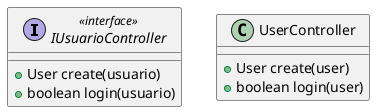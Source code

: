 @startuml controller
interface IUsuarioController <<interface>> {
      + User create(usuario)
      + boolean login(usuario)
}
class UserController{
      + User create(user)
      + boolean login(user)
}

@enduml